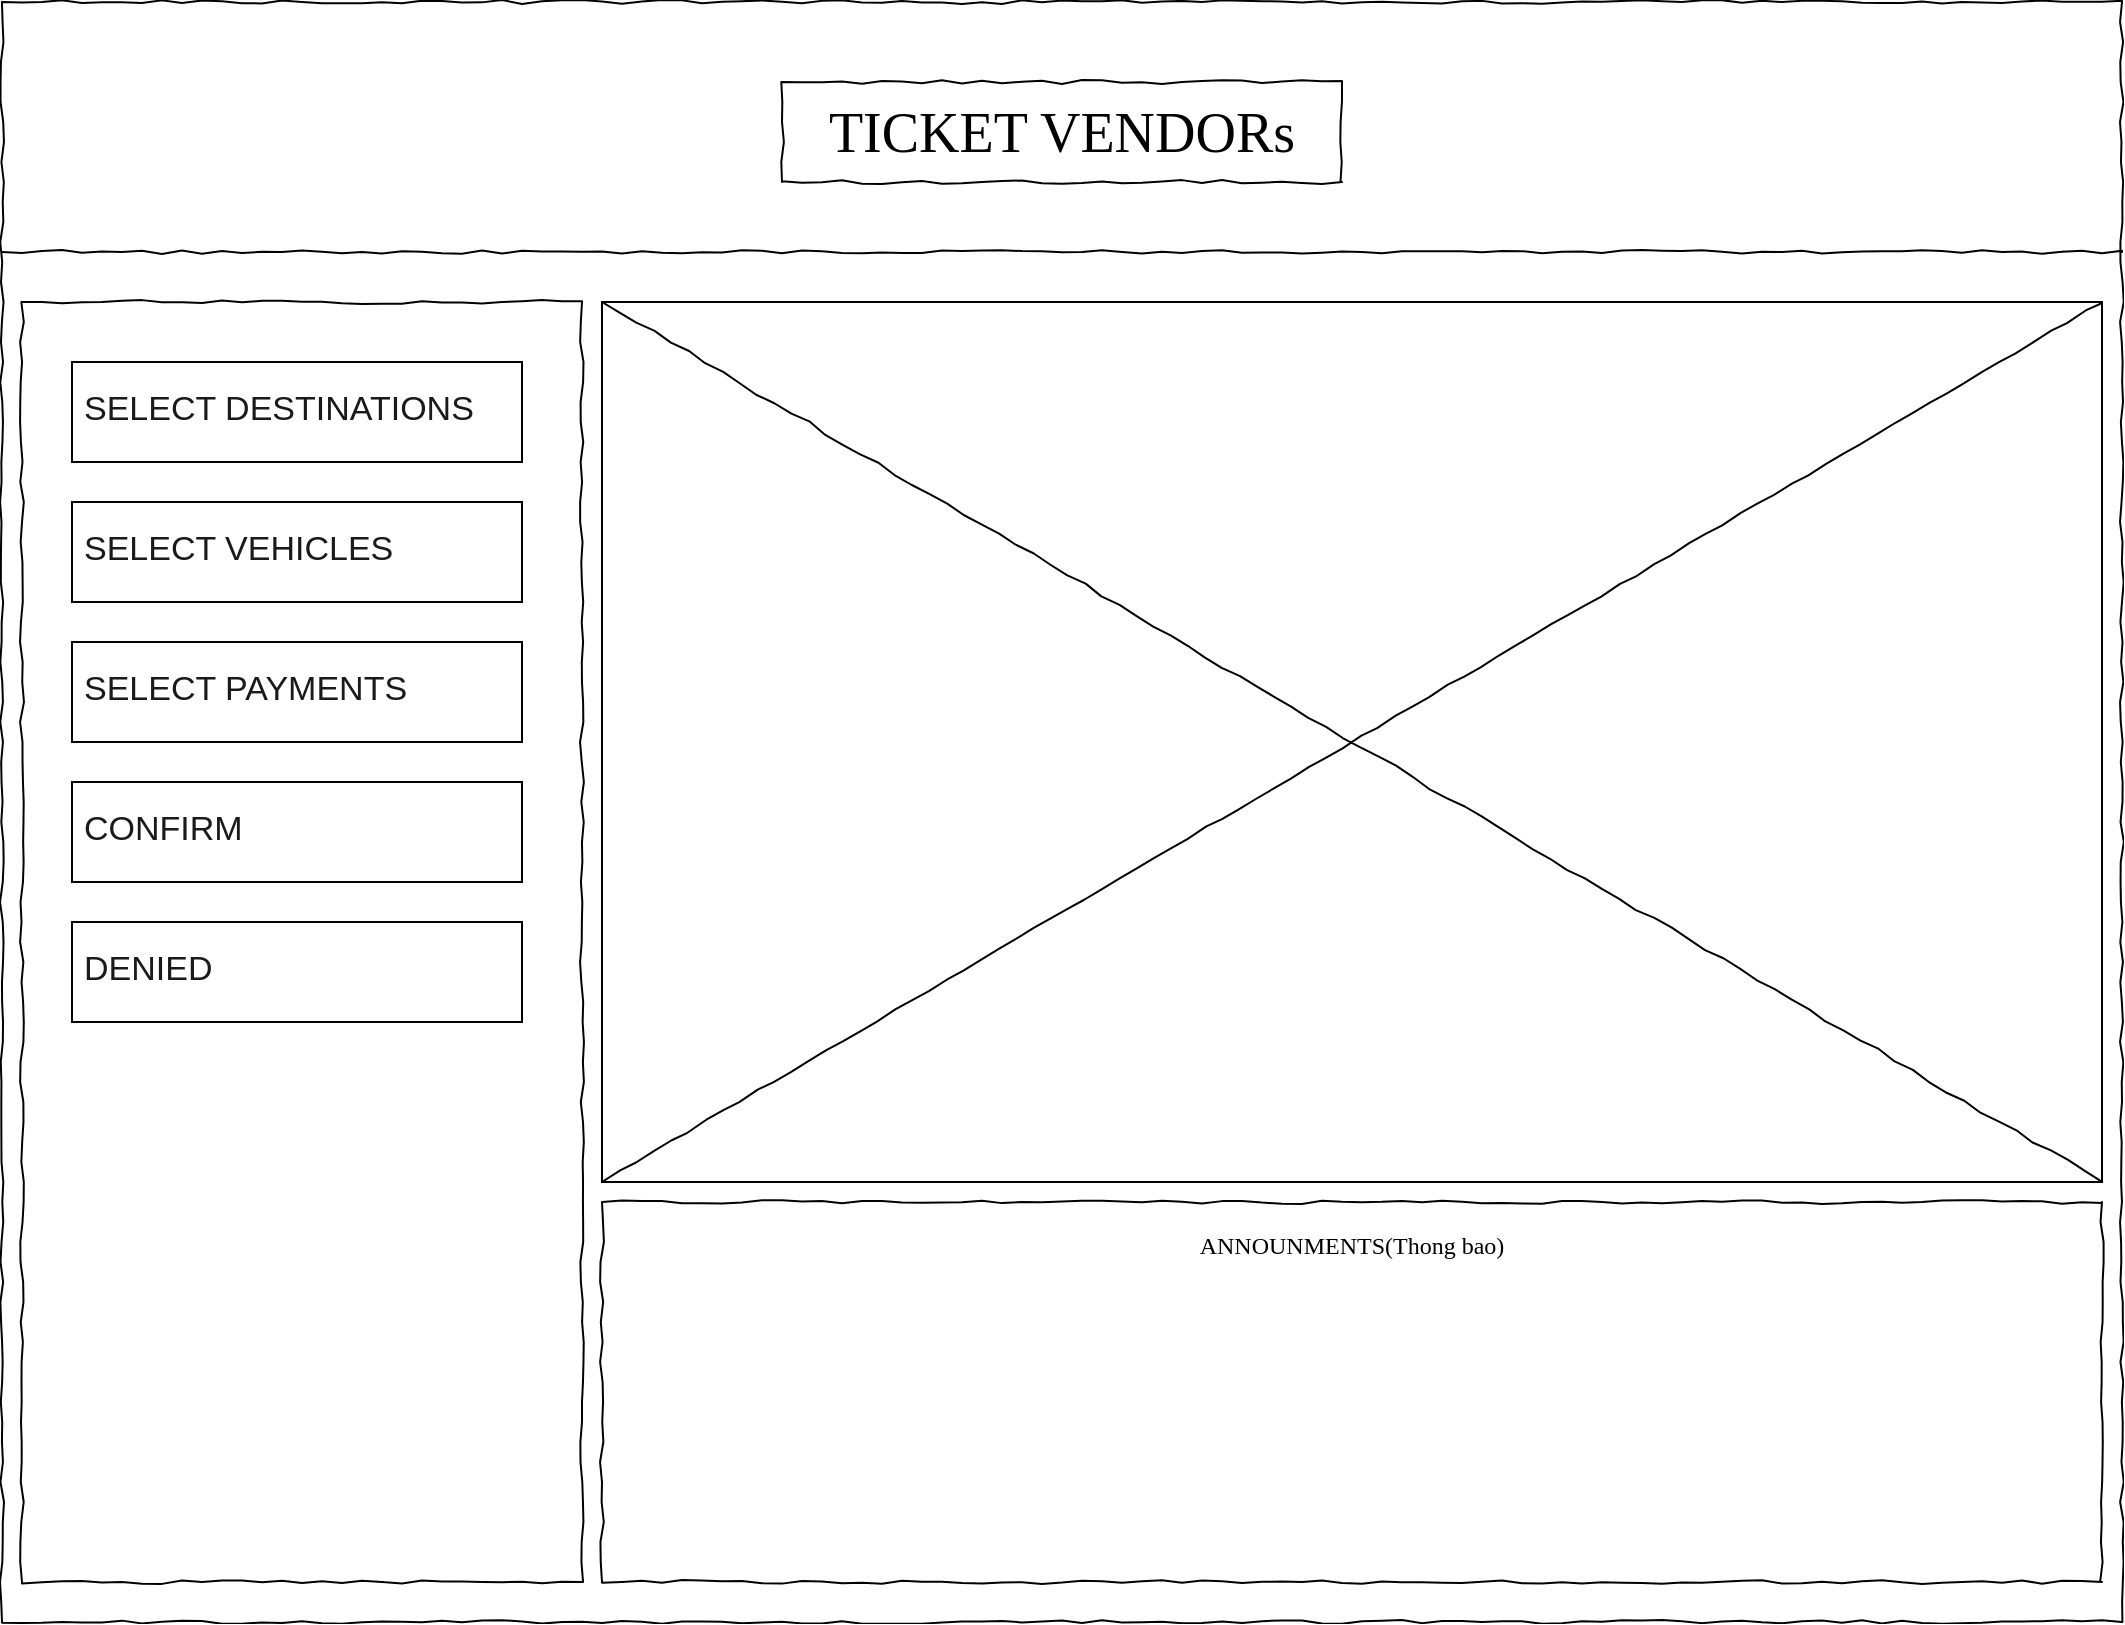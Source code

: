 <mxfile version="21.0.6" type="device"><diagram name="Page-1" id="03018318-947c-dd8e-b7a3-06fadd420f32"><mxGraphModel dx="1377" dy="756" grid="1" gridSize="10" guides="1" tooltips="1" connect="1" arrows="1" fold="1" page="1" pageScale="1" pageWidth="1100" pageHeight="850" background="none" math="0" shadow="0"><root><mxCell id="0"/><mxCell id="1" parent="0"/><mxCell id="677b7b8949515195-1" value="" style="whiteSpace=wrap;html=1;rounded=0;shadow=0;labelBackgroundColor=none;strokeWidth=1;fontFamily=Verdana;fontSize=12;align=center;comic=1;flipH=1;flipV=0;" parent="1" vertex="1"><mxGeometry x="20" y="20" width="1060" height="810" as="geometry"/></mxCell><mxCell id="677b7b8949515195-2" value="TICKET VENDORs" style="whiteSpace=wrap;html=1;rounded=0;shadow=0;labelBackgroundColor=none;strokeWidth=1;fontFamily=Verdana;fontSize=28;align=center;comic=1;flipH=1;flipV=0;" parent="1" vertex="1"><mxGeometry x="410" y="60" width="280" height="50" as="geometry"/></mxCell><mxCell id="677b7b8949515195-9" value="" style="line;strokeWidth=1;html=1;rounded=0;shadow=0;labelBackgroundColor=none;fontFamily=Verdana;fontSize=14;align=center;comic=1;flipH=1;flipV=0;" parent="1" vertex="1"><mxGeometry x="20" y="140" width="1060" height="10" as="geometry"/></mxCell><mxCell id="677b7b8949515195-15" value="&lt;div style=&quot;text-align: justify&quot;&gt;ANNOUNMENTS(Thong bao)&lt;/div&gt;" style="whiteSpace=wrap;html=1;rounded=0;shadow=0;labelBackgroundColor=none;strokeWidth=1;fontFamily=Verdana;fontSize=12;align=center;verticalAlign=top;spacing=10;comic=1;flipH=1;flipV=0;" parent="1" vertex="1"><mxGeometry x="320" y="620" width="750" height="190" as="geometry"/></mxCell><mxCell id="677b7b8949515195-16" value="" style="verticalLabelPosition=bottom;shadow=0;dashed=0;align=center;html=1;verticalAlign=top;strokeWidth=1;shape=mxgraph.mockup.graphics.simpleIcon;rounded=0;labelBackgroundColor=none;fontFamily=Verdana;fontSize=14;comic=1;flipH=1;flipV=0;" parent="1" vertex="1"><mxGeometry x="320" y="170" width="750" height="440" as="geometry"/></mxCell><mxCell id="677b7b8949515195-25" value="" style="whiteSpace=wrap;html=1;rounded=0;shadow=0;labelBackgroundColor=none;strokeWidth=1;fontFamily=Verdana;fontSize=12;align=center;comic=1;flipH=1;flipV=0;" parent="1" vertex="1"><mxGeometry x="30" y="170" width="280" height="640" as="geometry"/></mxCell><mxCell id="OOx-lq8mR4Z5MUaHgy95-5" value="&lt;font color=&quot;#1a1a1a&quot;&gt;SELECT DESTINATIONS&lt;/font&gt;" style="strokeWidth=1;shadow=0;dashed=0;align=center;html=1;shape=mxgraph.mockup.text.textBox;fontColor=#666666;align=left;fontSize=17;spacingLeft=4;spacingTop=-3;whiteSpace=wrap;strokeColor=#000000;mainText=" vertex="1" parent="1"><mxGeometry x="55" y="200" width="225" height="50" as="geometry"/></mxCell><mxCell id="OOx-lq8mR4Z5MUaHgy95-6" value="&lt;font color=&quot;#1a1a1a&quot;&gt;SELECT VEHICLES&lt;/font&gt;" style="strokeWidth=1;shadow=0;dashed=0;align=center;html=1;shape=mxgraph.mockup.text.textBox;fontColor=#666666;align=left;fontSize=17;spacingLeft=4;spacingTop=-3;whiteSpace=wrap;strokeColor=#000000;mainText=" vertex="1" parent="1"><mxGeometry x="55" y="270" width="225" height="50" as="geometry"/></mxCell><mxCell id="OOx-lq8mR4Z5MUaHgy95-7" value="&lt;font color=&quot;#1a1a1a&quot;&gt;SELECT PAYMENTS&lt;/font&gt;" style="strokeWidth=1;shadow=0;dashed=0;align=center;html=1;shape=mxgraph.mockup.text.textBox;fontColor=#666666;align=left;fontSize=17;spacingLeft=4;spacingTop=-3;whiteSpace=wrap;strokeColor=#000000;mainText=" vertex="1" parent="1"><mxGeometry x="55" y="340" width="225" height="50" as="geometry"/></mxCell><mxCell id="OOx-lq8mR4Z5MUaHgy95-8" value="&lt;font color=&quot;#1a1a1a&quot;&gt;CONFIRM&lt;/font&gt;" style="strokeWidth=1;shadow=0;dashed=0;align=center;html=1;shape=mxgraph.mockup.text.textBox;fontColor=#666666;align=left;fontSize=17;spacingLeft=4;spacingTop=-3;whiteSpace=wrap;strokeColor=#000000;mainText=" vertex="1" parent="1"><mxGeometry x="55" y="410" width="225" height="50" as="geometry"/></mxCell><mxCell id="OOx-lq8mR4Z5MUaHgy95-9" value="&lt;font color=&quot;#1a1a1a&quot;&gt;DENIED&lt;/font&gt;" style="strokeWidth=1;shadow=0;dashed=0;align=center;html=1;shape=mxgraph.mockup.text.textBox;fontColor=#666666;align=left;fontSize=17;spacingLeft=4;spacingTop=-3;whiteSpace=wrap;strokeColor=#000000;mainText=" vertex="1" parent="1"><mxGeometry x="55" y="480" width="225" height="50" as="geometry"/></mxCell></root></mxGraphModel></diagram></mxfile>